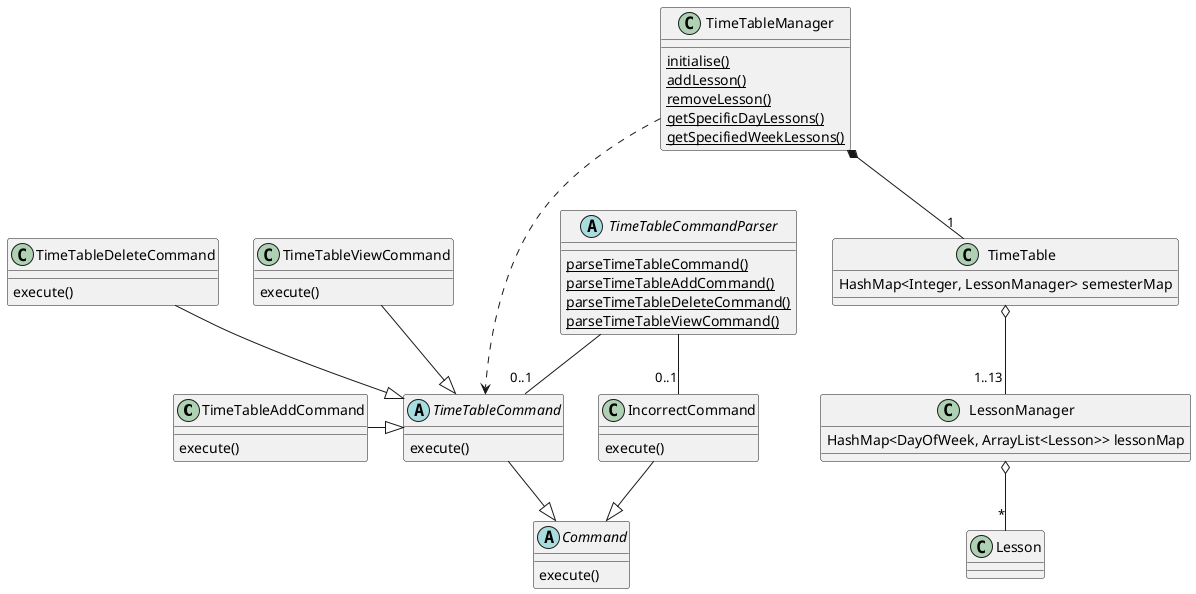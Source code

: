 @startuml
class TimeTableAddCommand
class TimeTableDeleteCommand
class TimeTableViewCommand
class Lesson

abstract class TimeTableCommandParser {
    {static} parseTimeTableCommand()
    {static} parseTimeTableAddCommand()
    {static} parseTimeTableDeleteCommand()
    {static} parseTimeTableViewCommand()
}

abstract class TimeTableCommand {
    execute()
}

abstract class Command {
    execute()
}

class TimeTable {
    HashMap<Integer, LessonManager> semesterMap
}

class TimeTableAddCommand {
    execute()
}

class TimeTableViewCommand {
    execute()
}

class TimeTableDeleteCommand {
    execute()
}

class IncorrectCommand {
    execute()
}

class LessonManager {
    HashMap<DayOfWeek, ArrayList<Lesson>> lessonMap
}

class TimeTableManager {
    {static} initialise()
    {static} addLesson()
    {static} removeLesson()
    {static} getSpecificDayLessons()
    {static} getSpecifiedWeekLessons()
}

TimeTableCommand --|> Command
IncorrectCommand --|> Command

TimeTableCommandParser -- "0..1" TimeTableCommand
TimeTableCommandParser -- "0..1" IncorrectCommand

TimeTableAddCommand -|> TimeTableCommand
TimeTableDeleteCommand --|> TimeTableCommand
TimeTableViewCommand --|> TimeTableCommand
TimeTableManager *-- "1" TimeTable
TimeTable o-- "1..13" LessonManager
LessonManager o-- "*" Lesson

TimeTableManager ...> TimeTableCommand


@enduml